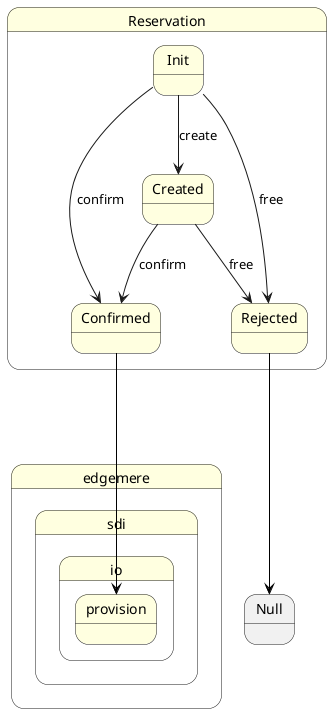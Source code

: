 @startuml



state Reservation #lightyellow {

    state Init #lightyellow {
    }

    state Created #lightyellow {
    }

    state Confirmed #lightyellow {
    }

    state Rejected #lightyellow {
    }

}


Init --> Created : create

Init --> Confirmed : confirm

Init --> Rejected : free

Created --> Confirmed : confirm

Created --> Rejected : free



 state "edgemere" as edgemere #lightyellow {
state "sdi" as edgemeresdi #lightyellow {
state "io" as edgemeresdiio #lightyellow {
state "provision" as edgemeresdiioprovision #lightyellow {
}
}
}
}

 Confirmed -[#black]--> edgemeresdiioprovision
 
 
 Rejected -[#black]--> Null
 

@enduml
